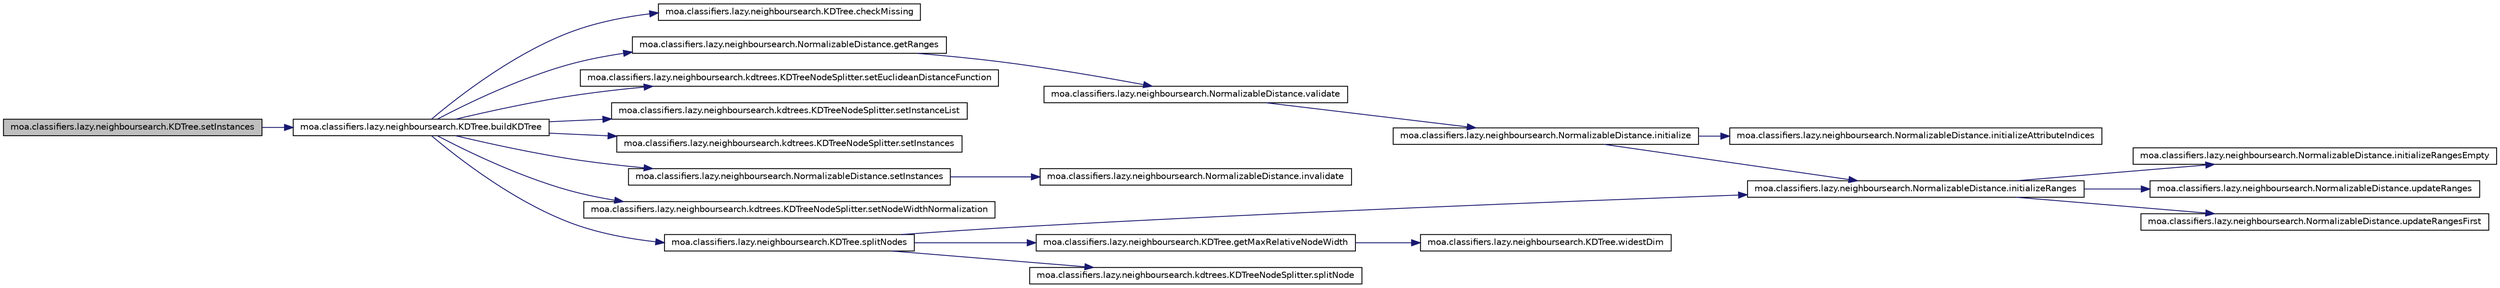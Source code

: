 digraph G
{
  edge [fontname="Helvetica",fontsize="10",labelfontname="Helvetica",labelfontsize="10"];
  node [fontname="Helvetica",fontsize="10",shape=record];
  rankdir=LR;
  Node1 [label="moa.classifiers.lazy.neighboursearch.KDTree.setInstances",height=0.2,width=0.4,color="black", fillcolor="grey75", style="filled" fontcolor="black"];
  Node1 -> Node2 [color="midnightblue",fontsize="10",style="solid",fontname="Helvetica"];
  Node2 [label="moa.classifiers.lazy.neighboursearch.KDTree.buildKDTree",height=0.2,width=0.4,color="black", fillcolor="white", style="filled",URL="$classmoa_1_1classifiers_1_1lazy_1_1neighboursearch_1_1KDTree.html#add9af014556f5230ca5f038c9f8ca4bb",tooltip="Builds the KDTree on the supplied set of instances/points."];
  Node2 -> Node3 [color="midnightblue",fontsize="10",style="solid",fontname="Helvetica"];
  Node3 [label="moa.classifiers.lazy.neighboursearch.KDTree.checkMissing",height=0.2,width=0.4,color="black", fillcolor="white", style="filled",URL="$classmoa_1_1classifiers_1_1lazy_1_1neighboursearch_1_1KDTree.html#a02e9febff8b2afe9501f2ad51e6d7d2b",tooltip="Checks if there is any instance with missing values."];
  Node2 -> Node4 [color="midnightblue",fontsize="10",style="solid",fontname="Helvetica"];
  Node4 [label="moa.classifiers.lazy.neighboursearch.NormalizableDistance.getRanges",height=0.2,width=0.4,color="black", fillcolor="white", style="filled",URL="$classmoa_1_1classifiers_1_1lazy_1_1neighboursearch_1_1NormalizableDistance.html#a696f146c8dfbf0149f2eee8cab6855f6",tooltip="Method to get the ranges."];
  Node4 -> Node5 [color="midnightblue",fontsize="10",style="solid",fontname="Helvetica"];
  Node5 [label="moa.classifiers.lazy.neighboursearch.NormalizableDistance.validate",height=0.2,width=0.4,color="black", fillcolor="white", style="filled",URL="$classmoa_1_1classifiers_1_1lazy_1_1neighboursearch_1_1NormalizableDistance.html#ac5e480e519a2df2424045f09d945030d",tooltip="performs the initializations if necessary."];
  Node5 -> Node6 [color="midnightblue",fontsize="10",style="solid",fontname="Helvetica"];
  Node6 [label="moa.classifiers.lazy.neighboursearch.NormalizableDistance.initialize",height=0.2,width=0.4,color="black", fillcolor="white", style="filled",URL="$classmoa_1_1classifiers_1_1lazy_1_1neighboursearch_1_1NormalizableDistance.html#a117710f1d798db26fe903fb553100434",tooltip="initializes the ranges and the attributes being used."];
  Node6 -> Node7 [color="midnightblue",fontsize="10",style="solid",fontname="Helvetica"];
  Node7 [label="moa.classifiers.lazy.neighboursearch.NormalizableDistance.initializeAttributeIndices",height=0.2,width=0.4,color="black", fillcolor="white", style="filled",URL="$classmoa_1_1classifiers_1_1lazy_1_1neighboursearch_1_1NormalizableDistance.html#ac45234e1c0a7124fd18369f5c22382bf",tooltip="initializes the attribute indices."];
  Node6 -> Node8 [color="midnightblue",fontsize="10",style="solid",fontname="Helvetica"];
  Node8 [label="moa.classifiers.lazy.neighboursearch.NormalizableDistance.initializeRanges",height=0.2,width=0.4,color="black", fillcolor="white", style="filled",URL="$classmoa_1_1classifiers_1_1lazy_1_1neighboursearch_1_1NormalizableDistance.html#a35975f221e5126583f1aa0177c7c5e5c",tooltip="Initializes the ranges using all instances of the dataset."];
  Node8 -> Node9 [color="midnightblue",fontsize="10",style="solid",fontname="Helvetica"];
  Node9 [label="moa.classifiers.lazy.neighboursearch.NormalizableDistance.initializeRangesEmpty",height=0.2,width=0.4,color="black", fillcolor="white", style="filled",URL="$classmoa_1_1classifiers_1_1lazy_1_1neighboursearch_1_1NormalizableDistance.html#aafa49196134c88952a03f3ec5dc93894",tooltip="Used to initialize the ranges."];
  Node8 -> Node10 [color="midnightblue",fontsize="10",style="solid",fontname="Helvetica"];
  Node10 [label="moa.classifiers.lazy.neighboursearch.NormalizableDistance.updateRanges",height=0.2,width=0.4,color="black", fillcolor="white", style="filled",URL="$classmoa_1_1classifiers_1_1lazy_1_1neighboursearch_1_1NormalizableDistance.html#af5cc0c85cf75c842c97620ca3fb1dfc6",tooltip="Updates the minimum and maximum and width values for all the attributes based on..."];
  Node8 -> Node11 [color="midnightblue",fontsize="10",style="solid",fontname="Helvetica"];
  Node11 [label="moa.classifiers.lazy.neighboursearch.NormalizableDistance.updateRangesFirst",height=0.2,width=0.4,color="black", fillcolor="white", style="filled",URL="$classmoa_1_1classifiers_1_1lazy_1_1neighboursearch_1_1NormalizableDistance.html#a8cb8437b28e58671e060222e8dd2f4d3",tooltip="Used to initialize the ranges."];
  Node2 -> Node12 [color="midnightblue",fontsize="10",style="solid",fontname="Helvetica"];
  Node12 [label="moa.classifiers.lazy.neighboursearch.kdtrees.KDTreeNodeSplitter.setEuclideanDistanceFunction",height=0.2,width=0.4,color="black", fillcolor="white", style="filled",URL="$classmoa_1_1classifiers_1_1lazy_1_1neighboursearch_1_1kdtrees_1_1KDTreeNodeSplitter.html#a7eb3bbf6b900b24a03d0c3f69710cd64",tooltip="Sets the EuclideanDistance object to use for splitting nodes."];
  Node2 -> Node13 [color="midnightblue",fontsize="10",style="solid",fontname="Helvetica"];
  Node13 [label="moa.classifiers.lazy.neighboursearch.kdtrees.KDTreeNodeSplitter.setInstanceList",height=0.2,width=0.4,color="black", fillcolor="white", style="filled",URL="$classmoa_1_1classifiers_1_1lazy_1_1neighboursearch_1_1kdtrees_1_1KDTreeNodeSplitter.html#a5f1b3f5ff3039e24765d9a63439a40a5",tooltip="Sets the master index array containing indices of the training instances."];
  Node2 -> Node14 [color="midnightblue",fontsize="10",style="solid",fontname="Helvetica"];
  Node14 [label="moa.classifiers.lazy.neighboursearch.kdtrees.KDTreeNodeSplitter.setInstances",height=0.2,width=0.4,color="black", fillcolor="white", style="filled",URL="$classmoa_1_1classifiers_1_1lazy_1_1neighboursearch_1_1kdtrees_1_1KDTreeNodeSplitter.html#a0c18ed54a7b4d7f922fc7703d8f9d964",tooltip="Sets the training instances on which the tree is (or is to be) built."];
  Node2 -> Node15 [color="midnightblue",fontsize="10",style="solid",fontname="Helvetica"];
  Node15 [label="moa.classifiers.lazy.neighboursearch.NormalizableDistance.setInstances",height=0.2,width=0.4,color="black", fillcolor="white", style="filled",URL="$classmoa_1_1classifiers_1_1lazy_1_1neighboursearch_1_1NormalizableDistance.html#a2e2c65fc03cd2331dae1ee3c30cf3153",tooltip="Sets the instances."];
  Node15 -> Node16 [color="midnightblue",fontsize="10",style="solid",fontname="Helvetica"];
  Node16 [label="moa.classifiers.lazy.neighboursearch.NormalizableDistance.invalidate",height=0.2,width=0.4,color="black", fillcolor="white", style="filled",URL="$classmoa_1_1classifiers_1_1lazy_1_1neighboursearch_1_1NormalizableDistance.html#af7a732e07487cb1b32d13097310bb191",tooltip="invalidates all initializations."];
  Node2 -> Node17 [color="midnightblue",fontsize="10",style="solid",fontname="Helvetica"];
  Node17 [label="moa.classifiers.lazy.neighboursearch.kdtrees.KDTreeNodeSplitter.setNodeWidthNormalization",height=0.2,width=0.4,color="black", fillcolor="white", style="filled",URL="$classmoa_1_1classifiers_1_1lazy_1_1neighboursearch_1_1kdtrees_1_1KDTreeNodeSplitter.html#a64adfbfa25bce909b99fa7c98eb153dd",tooltip="Sets whether if a nodes region is normalized or not."];
  Node2 -> Node18 [color="midnightblue",fontsize="10",style="solid",fontname="Helvetica"];
  Node18 [label="moa.classifiers.lazy.neighboursearch.KDTree.splitNodes",height=0.2,width=0.4,color="black", fillcolor="white", style="filled",URL="$classmoa_1_1classifiers_1_1lazy_1_1neighboursearch_1_1KDTree.html#a4b17a18f7ed788e286e8eb61d77877e6",tooltip="Recursively splits nodes of a tree starting from the supplied node."];
  Node18 -> Node19 [color="midnightblue",fontsize="10",style="solid",fontname="Helvetica"];
  Node19 [label="moa.classifiers.lazy.neighboursearch.KDTree.getMaxRelativeNodeWidth",height=0.2,width=0.4,color="black", fillcolor="white", style="filled",URL="$classmoa_1_1classifiers_1_1lazy_1_1neighboursearch_1_1KDTree.html#a634297dd4f45eccd5d5b06216d2ec2cb",tooltip="Returns the maximum attribute width of instances/points in a KDTreeNode relative..."];
  Node19 -> Node20 [color="midnightblue",fontsize="10",style="solid",fontname="Helvetica"];
  Node20 [label="moa.classifiers.lazy.neighboursearch.KDTree.widestDim",height=0.2,width=0.4,color="black", fillcolor="white", style="filled",URL="$classmoa_1_1classifiers_1_1lazy_1_1neighboursearch_1_1KDTree.html#a01f1f902eb2b53e0ac6e3aebf8f4c4b4",tooltip="Returns the widest dimension/attribute in a KDTreeNode (widest after normalizing)..."];
  Node18 -> Node8 [color="midnightblue",fontsize="10",style="solid",fontname="Helvetica"];
  Node18 -> Node21 [color="midnightblue",fontsize="10",style="solid",fontname="Helvetica"];
  Node21 [label="moa.classifiers.lazy.neighboursearch.kdtrees.KDTreeNodeSplitter.splitNode",height=0.2,width=0.4,color="black", fillcolor="white", style="filled",URL="$classmoa_1_1classifiers_1_1lazy_1_1neighboursearch_1_1kdtrees_1_1KDTreeNodeSplitter.html#aaa4e38cc22d39f0fb5ab16c150ffff43",tooltip="Splits a node into two."];
}
